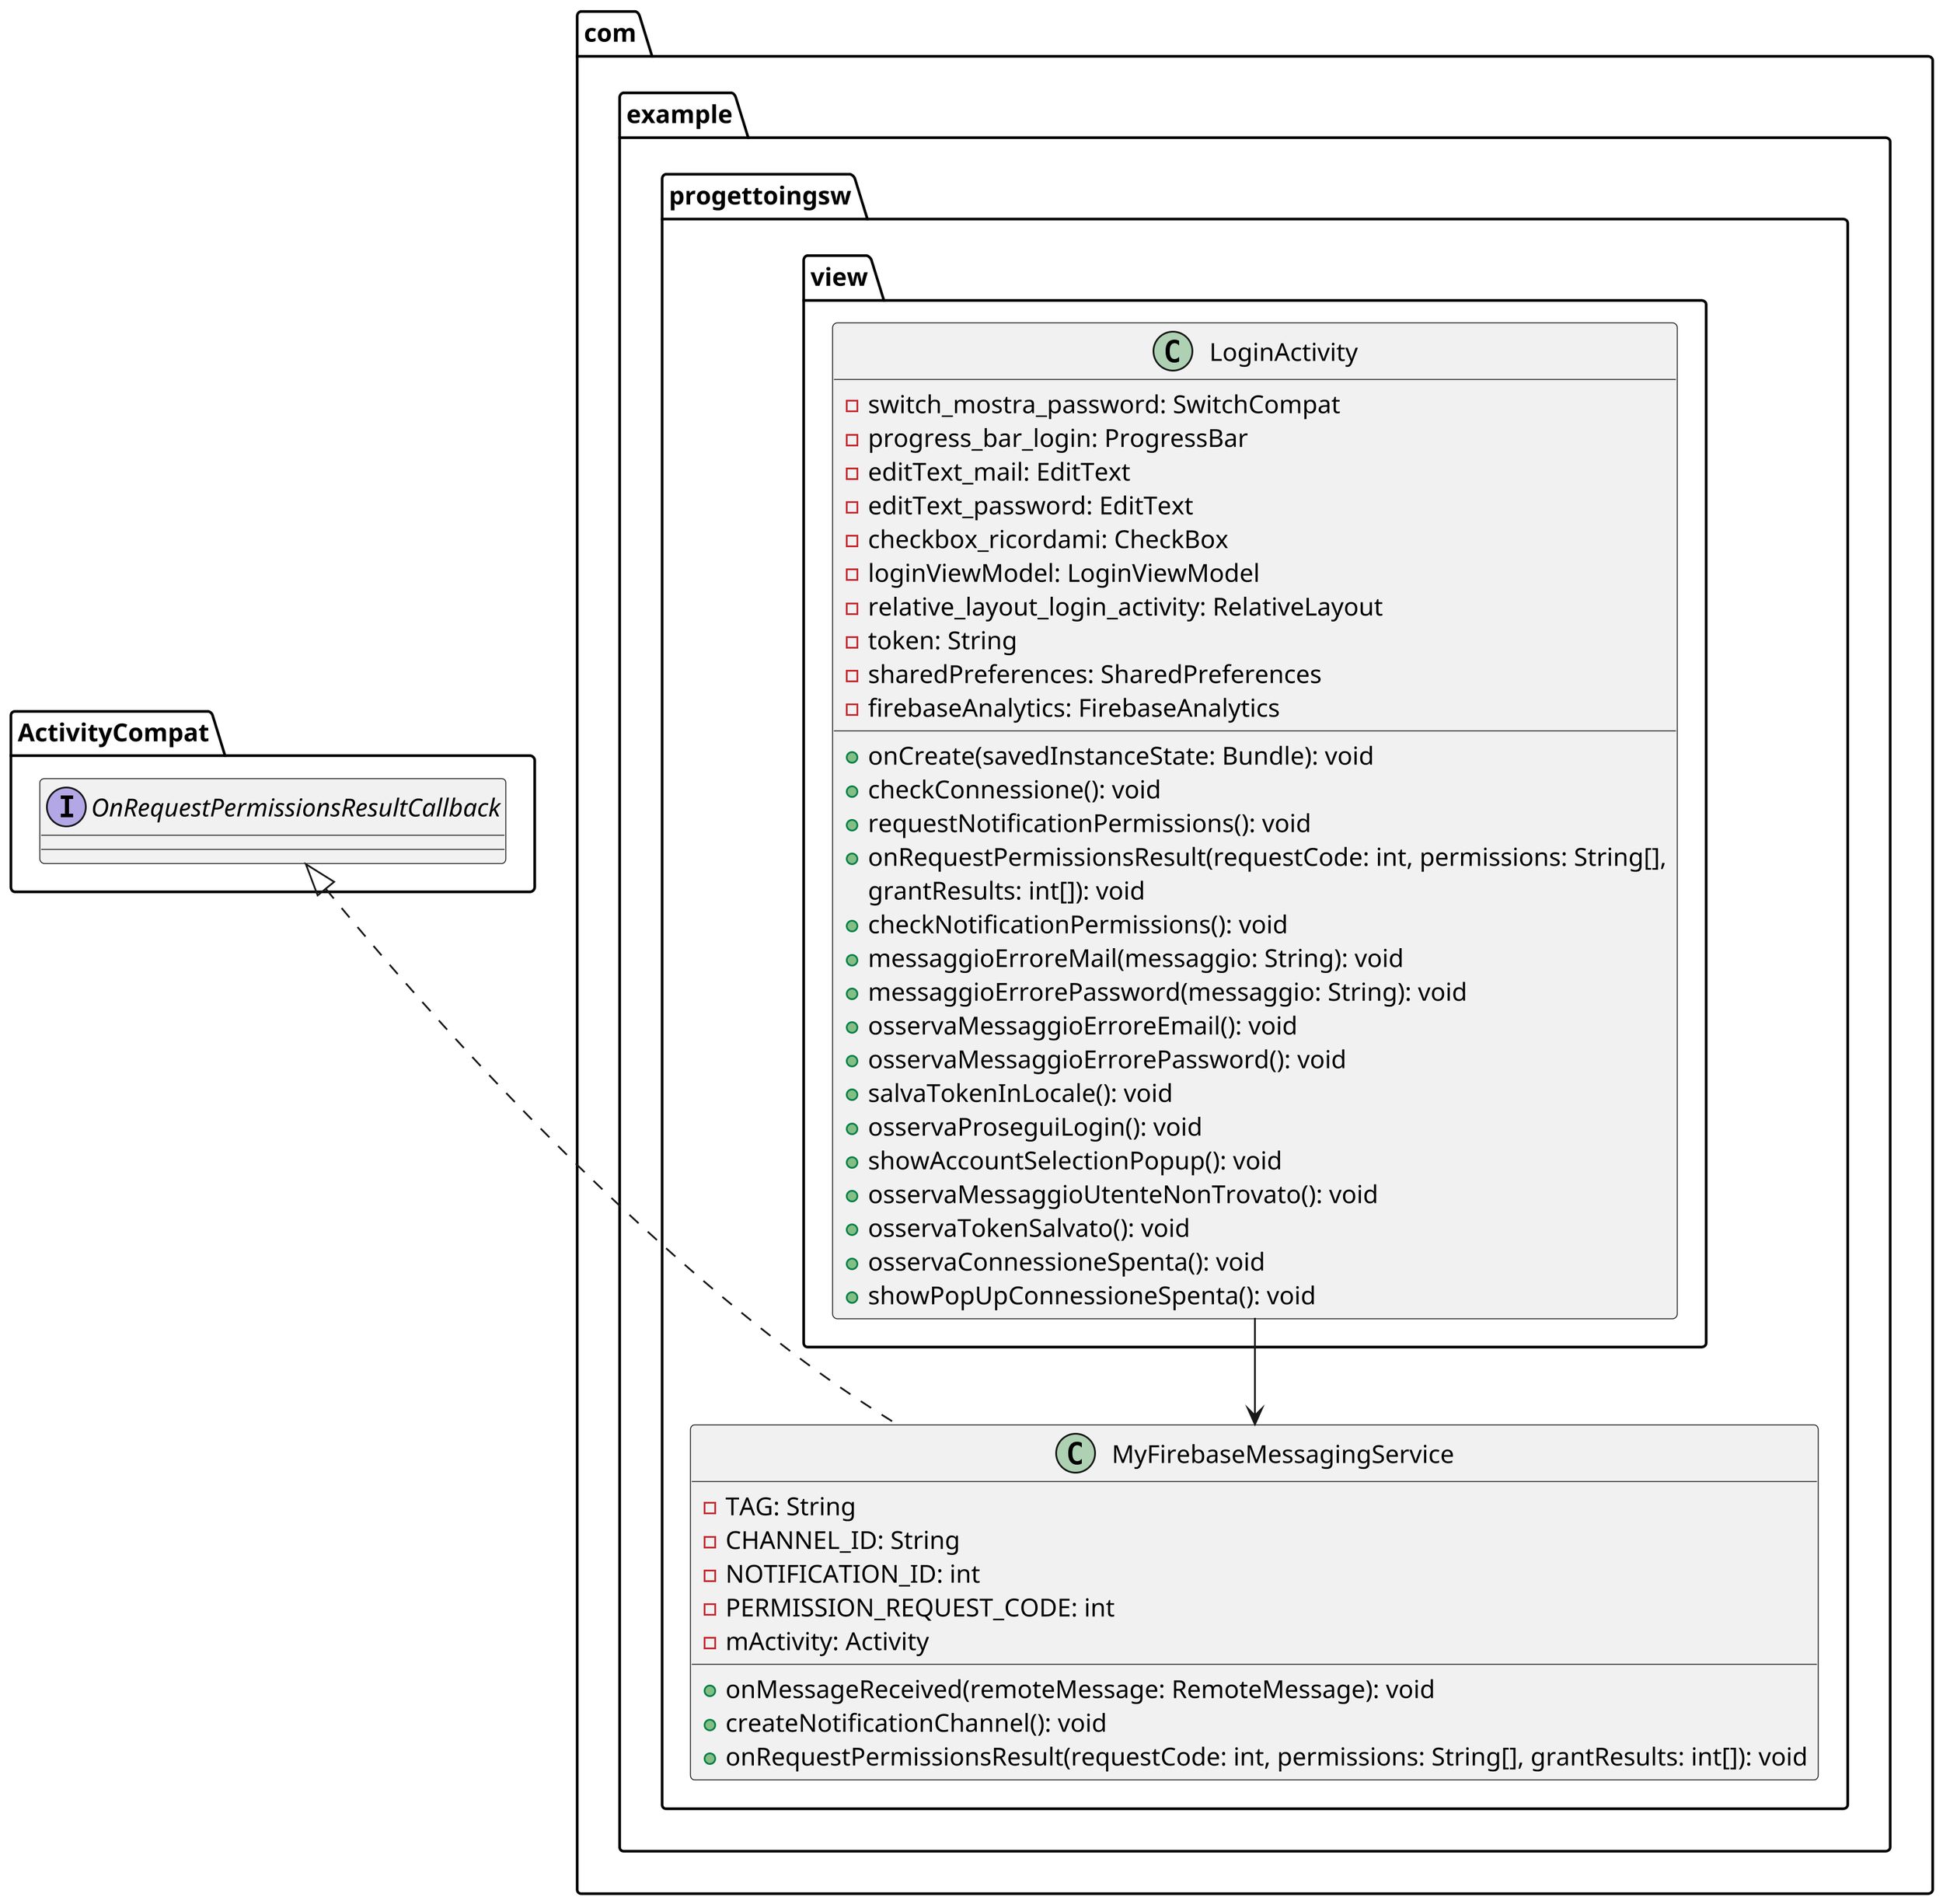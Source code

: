 @startuml
scale 3
package ActivityCompat{
    interface OnRequestPermissionsResultCallback{
    }
}
package com.example.progettoingsw{
 class MyFirebaseMessagingService implements ActivityCompat.OnRequestPermissionsResultCallback{
        -TAG: String
        -CHANNEL_ID: String
        -NOTIFICATION_ID: int
        -PERMISSION_REQUEST_CODE: int
        -mActivity: Activity
        +onMessageReceived(remoteMessage: RemoteMessage): void
        +createNotificationChannel(): void
        +onRequestPermissionsResult(requestCode: int, permissions: String[], grantResults: int[]): void
    }
}

package com.example.progettoingsw.view {
    class LoginActivity {
        - switch_mostra_password: SwitchCompat
        - progress_bar_login: ProgressBar
        - editText_mail: EditText
        - editText_password: EditText
        - checkbox_ricordami: CheckBox
        - loginViewModel: LoginViewModel
        - relative_layout_login_activity: RelativeLayout
        - token: String
        - sharedPreferences: SharedPreferences
        - firebaseAnalytics: FirebaseAnalytics
        + onCreate(savedInstanceState: Bundle): void
        + checkConnessione(): void
        + requestNotificationPermissions(): void
        + onRequestPermissionsResult(requestCode: int, permissions: String[],
         grantResults: int[]): void
        + checkNotificationPermissions(): void
        + messaggioErroreMail(messaggio: String): void
        + messaggioErrorePassword(messaggio: String): void
        + osservaMessaggioErroreEmail(): void
        + osservaMessaggioErrorePassword(): void
        + salvaTokenInLocale(): void
        + osservaProseguiLogin(): void
        + showAccountSelectionPopup(): void
        + osservaMessaggioUtenteNonTrovato(): void
        + osservaTokenSalvato(): void
        + osservaConnessioneSpenta(): void
        + showPopUpConnessioneSpenta(): void
    }
}
LoginActivity --> MyFirebaseMessagingService

@enduml